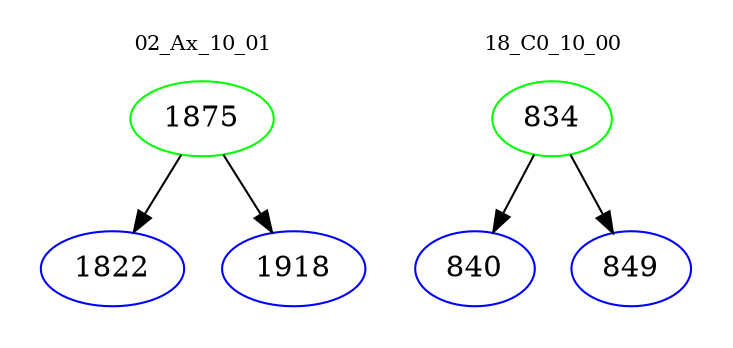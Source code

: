 digraph{
subgraph cluster_0 {
color = white
label = "02_Ax_10_01";
fontsize=10;
T0_1875 [label="1875", color="green"]
T0_1875 -> T0_1822 [color="black"]
T0_1822 [label="1822", color="blue"]
T0_1875 -> T0_1918 [color="black"]
T0_1918 [label="1918", color="blue"]
}
subgraph cluster_1 {
color = white
label = "18_C0_10_00";
fontsize=10;
T1_834 [label="834", color="green"]
T1_834 -> T1_840 [color="black"]
T1_840 [label="840", color="blue"]
T1_834 -> T1_849 [color="black"]
T1_849 [label="849", color="blue"]
}
}
